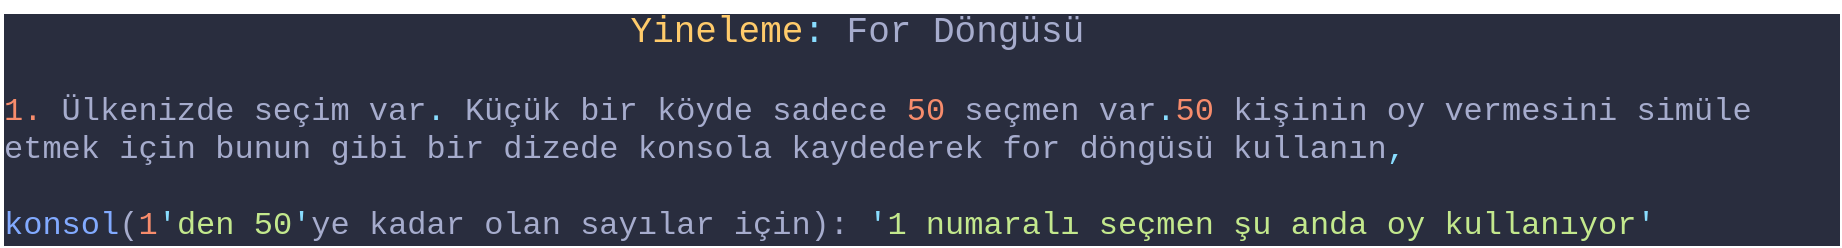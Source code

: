 <mxfile version="20.0.0" type="google" pages="5"><diagram id="dNltyU2cCG3_FzPIkl0y" name="174 Iteration: The for Loop"><mxGraphModel dx="1278" dy="649" grid="1" gridSize="10" guides="1" tooltips="1" connect="1" arrows="1" fold="1" page="1" pageScale="1" pageWidth="4681" pageHeight="3300" math="0" shadow="0"><root><mxCell id="0"/><mxCell id="1" parent="0"/><mxCell id="fyKfH_zI821OCq7RdCPU-1" value="&lt;div style=&quot;color: rgb(166 , 172 , 205) ; background-color: rgb(41 , 45 , 62) ; font-family: &amp;#34;consolas&amp;#34; , &amp;#34;courier new&amp;#34; , monospace ; font-weight: normal ; line-height: 18px&quot;&gt;&lt;div&gt;&lt;font style=&quot;font-size: 18px&quot;&gt;&lt;span style=&quot;color: rgb(166 , 172 , 205)&quot;&gt;&amp;nbsp; &amp;nbsp; &amp;nbsp; &amp;nbsp; &amp;nbsp; &amp;nbsp; &amp;nbsp; &amp;nbsp; &amp;nbsp; &amp;nbsp; &amp;nbsp; &amp;nbsp; &amp;nbsp; &amp;nbsp; &amp;nbsp;&lt;/span&gt;&lt;span style=&quot;color: rgb(255 , 203 , 107)&quot;&gt;Yineleme&lt;/span&gt;&lt;span style=&quot;color: rgb(137 , 221 , 255)&quot;&gt;:&lt;/span&gt;&lt;span style=&quot;color: rgb(166 , 172 , 205)&quot;&gt; For Döngüsü&lt;/span&gt;&lt;/font&gt;&lt;/div&gt;&lt;div&gt;&lt;font style=&quot;font-size: 18px&quot;&gt;&lt;span style=&quot;color: rgb(166 , 172 , 205)&quot;&gt;&lt;br&gt;&lt;/span&gt;&lt;/font&gt;&lt;/div&gt;&lt;div&gt;&lt;font size=&quot;3&quot;&gt;&lt;span style=&quot;color: #f78c6c&quot;&gt;1.&lt;/span&gt;&lt;span style=&quot;color: #a6accd&quot;&gt; Ülkenizde seçim var&lt;/span&gt;&lt;span style=&quot;color: #89ddff&quot;&gt;.&lt;/span&gt;&lt;span style=&quot;color: #a6accd&quot;&gt; &lt;/span&gt;&lt;span style=&quot;color: #a6accd&quot;&gt;Küçük&lt;/span&gt;&lt;span style=&quot;color: #a6accd&quot;&gt; &lt;/span&gt;&lt;span style=&quot;color: #a6accd&quot;&gt;bir&lt;/span&gt;&lt;span style=&quot;color: #a6accd&quot;&gt; &lt;/span&gt;&lt;span style=&quot;color: #a6accd&quot;&gt;köyde&lt;/span&gt;&lt;span style=&quot;color: #a6accd&quot;&gt; &lt;/span&gt;&lt;span style=&quot;color: #a6accd&quot;&gt;sadece&lt;/span&gt;&lt;span style=&quot;color: #a6accd&quot;&gt; &lt;/span&gt;&lt;span style=&quot;color: #f78c6c&quot;&gt;50&lt;/span&gt;&lt;span style=&quot;color: #a6accd&quot;&gt; seçmen var&lt;/span&gt;&lt;span style=&quot;color: #89ddff&quot;&gt;.&lt;/span&gt;&lt;/font&gt;&lt;span style=&quot;font-size: medium ; color: rgb(247 , 140 , 108)&quot;&gt;50&lt;/span&gt;&lt;span style=&quot;font-size: medium&quot;&gt; kişinin oy vermesini simüle etmek için bunun gibi &lt;/span&gt;&lt;span style=&quot;font-size: medium&quot;&gt;bir&lt;/span&gt;&lt;span style=&quot;font-size: medium&quot;&gt; dizede konsola kaydederek for döngüsü kullanın&lt;/span&gt;&lt;span style=&quot;font-size: medium ; color: rgb(137 , 221 , 255)&quot;&gt;,&lt;/span&gt;&lt;/div&gt;&lt;div&gt;&lt;span style=&quot;font-size: medium ; color: rgb(137 , 221 , 255)&quot;&gt;&lt;br&gt;&lt;/span&gt;&lt;/div&gt;&lt;div&gt;&lt;font size=&quot;3&quot;&gt;&lt;span style=&quot;color: rgb(130 , 170 , 255)&quot;&gt;konsol&lt;/span&gt;&lt;span style=&quot;color: rgb(166 , 172 , 205)&quot;&gt;(&lt;/span&gt;&lt;span style=&quot;color: rgb(247 , 140 , 108)&quot;&gt;1&lt;/span&gt;&lt;span style=&quot;color: rgb(137 , 221 , 255)&quot;&gt;'&lt;/span&gt;&lt;span style=&quot;color: rgb(195 , 232 , 141)&quot;&gt;den 50&lt;/span&gt;&lt;span style=&quot;color: rgb(137 , 221 , 255)&quot;&gt;'&lt;/span&gt;&lt;span style=&quot;color: rgb(166 , 172 , 205)&quot;&gt;ye kadar olan sayılar için): &lt;/span&gt;&lt;span style=&quot;color: rgb(137 , 221 , 255)&quot;&gt;'&lt;/span&gt;&lt;span style=&quot;color: rgb(195 , 232 , 141)&quot;&gt;1 numaralı seçmen şu anda oy kullanıyor&lt;/span&gt;&lt;span style=&quot;color: rgb(137 , 221 , 255)&quot;&gt;'&lt;/span&gt;&lt;/font&gt;&lt;/div&gt;&lt;/div&gt;" style="text;whiteSpace=wrap;html=1;" parent="1" vertex="1"><mxGeometry x="290" y="170" width="920" height="120" as="geometry"/></mxCell></root></mxGraphModel></diagram><diagram id="fpLS2oaieuamU4bND2pb" name="175 Looping Arrays, Breaking and Continuing"><mxGraphModel dx="1490" dy="649" grid="1" gridSize="10" guides="1" tooltips="1" connect="1" arrows="1" fold="1" page="1" pageScale="1" pageWidth="4681" pageHeight="3300" math="0" shadow="0"><root><mxCell id="0"/><mxCell id="1" parent="0"/><mxCell id="JRKgUE8otzccqGFhNDgr-1" value="&lt;div style=&quot;color: rgb(166 , 172 , 205) ; background-color: rgb(41 , 45 , 62) ; font-family: &amp;#34;consolas&amp;#34; , &amp;#34;courier new&amp;#34; , monospace ; font-weight: normal ; line-height: 18px&quot;&gt;&lt;div&gt;&lt;font style=&quot;font-size: 18px&quot;&gt;&lt;span style=&quot;color: rgb(130 , 170 , 255)&quot;&gt;&amp;nbsp; &amp;nbsp; &amp;nbsp; &amp;nbsp; &amp;nbsp; &amp;nbsp; &amp;nbsp; &amp;nbsp; &amp;nbsp; &amp;nbsp; &amp;nbsp; &amp;nbsp;Dizileri&lt;/span&gt;&lt;span style=&quot;color: rgb(166 , 172 , 205)&quot;&gt;(array) döndürmek &lt;/span&gt;&lt;span style=&quot;color: rgb(137 , 221 , 255)&quot;&gt;&amp;amp;&lt;/span&gt;&lt;span style=&quot;color: rgb(166 , 172 , 205)&quot;&gt; &lt;/span&gt;&lt;span style=&quot;color: rgb(137 , 221 , 255) ; font-style: italic&quot;&gt;break&lt;/span&gt;&lt;span style=&quot;color: rgb(166 , 172 , 205)&quot;&gt; &lt;/span&gt;&lt;span style=&quot;color: rgb(255 , 203 , 107)&quot;&gt;ve&lt;/span&gt;&lt;span style=&quot;color: rgb(166 , 172 , 205)&quot;&gt; &lt;/span&gt;&lt;span style=&quot;color: rgb(137 , 221 , 255) ; font-style: italic&quot;&gt;continue&lt;/span&gt;&lt;/font&gt;&lt;/div&gt;&lt;div&gt;&lt;font style=&quot;font-size: 18px&quot;&gt;&lt;span style=&quot;color: rgb(137 , 221 , 255) ; font-style: italic&quot;&gt;&lt;br&gt;&lt;/span&gt;&lt;/font&gt;&lt;/div&gt;&lt;div&gt;&lt;font size=&quot;3&quot;&gt;&lt;span style=&quot;color: #f78c6c&quot;&gt;1.&lt;/span&gt;&lt;span style=&quot;color: #a6accd&quot;&gt; Önceki görevden &lt;/span&gt;&lt;span style=&quot;color: #89ddff&quot;&gt;'&lt;/span&gt;&lt;span style=&quot;color: #c3e88d&quot;&gt;popülasyon&lt;/span&gt;&lt;span style=&quot;color: #89ddff&quot;&gt;'&lt;/span&gt;&lt;span style=&quot;color: #a6accd&quot;&gt; dizisini geri getirelim&lt;/span&gt;&lt;/font&gt;&lt;/div&gt;&lt;div&gt;&lt;font size=&quot;3&quot;&gt;&lt;span style=&quot;color: #a6accd&quot;&gt;&lt;br&gt;&lt;/span&gt;&lt;/font&gt;&lt;/div&gt;&lt;div&gt;&lt;font size=&quot;3&quot;&gt;&lt;span style=&quot;color: #f78c6c&quot;&gt;2.&lt;/span&gt;&lt;span style=&quot;color: #a6accd&quot;&gt; Diziye atanan &lt;/span&gt;&lt;span style=&quot;color: #f78c6c&quot;&gt;4&lt;/span&gt;&lt;span style=&quot;color: #a6accd&quot;&gt; popülasyon değerini içerecek &lt;/span&gt;&lt;span style=&quot;color: #89ddff&quot;&gt;'&lt;/span&gt;&lt;span style=&quot;color: #c3e88d&quot;&gt;yüzdeler2&lt;/span&gt;&lt;span style=&quot;color: #89ddff&quot;&gt;'&lt;/span&gt;&lt;span style=&quot;color: #a6accd&quot;&gt; adlı yeni bir dizi oluşturmak için for döngüsü kullanın&lt;/span&gt;&lt;span style=&quot;color: #89ddff&quot;&gt;.&lt;/span&gt;&lt;span style=&quot;color: #a6accd&quot;&gt;Yüzdelerini hesaplamak için &amp;nbsp;önceden oluşturduğumuz &lt;/span&gt;&lt;span style=&quot;color: #89ddff&quot;&gt;&quot;&lt;/span&gt;&lt;span style=&quot;color: #c3e88d&quot;&gt;dünyanınYüzdesi1&lt;/span&gt;&lt;span style=&quot;color: #89ddff&quot;&gt;&quot;&lt;/span&gt;&lt;span style=&quot;color: #a6accd&quot;&gt; fonksiyonunu kullanın &lt;/span&gt;&lt;/font&gt;&lt;/div&gt;&lt;div&gt;&lt;font size=&quot;3&quot;&gt;&lt;span style=&quot;color: #a6accd&quot;&gt;&lt;br&gt;&lt;/span&gt;&lt;/font&gt;&lt;/div&gt;&lt;div&gt;&lt;font size=&quot;3&quot;&gt;&lt;span style=&quot;color: rgb(247 , 140 , 108)&quot;&gt;3.&lt;/span&gt;&lt;span style=&quot;color: rgb(166 , 172 , 205)&quot;&gt; &lt;/span&gt;&lt;span style=&quot;color: rgb(137 , 221 , 255)&quot;&gt;'&lt;/span&gt;&lt;span style=&quot;color: rgb(195 , 232 , 141)&quot;&gt;yüzdeler2&quot;&lt;/span&gt;&lt;span style=&quot;color: rgb(137 , 221 , 255)&quot;&gt;'&lt;/span&gt;&lt;span style=&quot;color: rgb(166 , 172 , 205)&quot;&gt;nin bir önceki atamada manuel olarak oluşturduğumuz &lt;/span&gt;&lt;span style=&quot;color: rgb(137 , 221 , 255)&quot;&gt;'&lt;/span&gt;&lt;span style=&quot;color: rgb(195 , 232 , 141)&quot;&gt;yüzdeler&lt;/span&gt;&lt;span style=&quot;color: rgb(137 , 221 , 255)&quot;&gt;'&lt;/span&gt;&lt;span style=&quot;color: rgb(166 , 172 , 205)&quot;&gt; dizisi ile tam olarak aynı değerleri içerdiğini doğrulayın&lt;/span&gt;&lt;span style=&quot;color: rgb(137 , 221 , 255)&quot;&gt;.&lt;/span&gt;&lt;/font&gt;&lt;/div&gt;&lt;/div&gt;" style="text;whiteSpace=wrap;html=1;" parent="1" vertex="1"><mxGeometry x="300" y="140" width="920" height="140" as="geometry"/></mxCell></root></mxGraphModel></diagram><diagram id="x56PpjZovDglOSDBQ6ZV" name="176 Looping Backwards and Loops in Loops"><mxGraphModel dx="1490" dy="649" grid="1" gridSize="10" guides="1" tooltips="1" connect="1" arrows="1" fold="1" page="1" pageScale="1" pageWidth="4681" pageHeight="3300" math="0" shadow="0"><root><mxCell id="0"/><mxCell id="1" parent="0"/><mxCell id="Li6MJFJbKYvc3NHDTGjh-1" value="&lt;div style=&quot;color: rgb(166 , 172 , 205) ; background-color: rgb(41 , 45 , 62) ; font-family: &amp;#34;consolas&amp;#34; , &amp;#34;courier new&amp;#34; , monospace ; font-weight: normal ; line-height: 18px&quot;&gt;&lt;div&gt;&lt;span style=&quot;color: rgb(166 , 172 , 205)&quot;&gt;&lt;font style=&quot;font-size: 18px&quot;&gt;&amp;nbsp; &amp;nbsp; &amp;nbsp; &amp;nbsp; &amp;nbsp; &amp;nbsp; &amp;nbsp; &amp;nbsp; &amp;nbsp; &amp;nbsp; &amp;nbsp;Geriye Doğru Döngüler ve Döngü içinde Döngüler&lt;/font&gt;&lt;/span&gt;&lt;/div&gt;&lt;div&gt;&lt;span style=&quot;color: rgb(166 , 172 , 205)&quot;&gt;&lt;font style=&quot;font-size: 18px&quot;&gt;&lt;br&gt;&lt;/font&gt;&lt;/span&gt;&lt;/div&gt;&lt;div&gt;&lt;font size=&quot;3&quot;&gt;&lt;span style=&quot;color: #f78c6c&quot;&gt;1.&lt;/span&gt;&lt;span style=&quot;color: #a6accd&quot;&gt; Bu dizi içindeki dizileri&lt;/span&gt;&lt;span style=&quot;color: #89ddff&quot;&gt;;&lt;/span&gt;&lt;span style=&quot;color: #a6accd&quot;&gt;[[&lt;/span&gt;&lt;span style=&quot;color: #89ddff&quot;&gt;'&lt;/span&gt;&lt;span style=&quot;color: #c3e88d&quot;&gt;Kanada&lt;/span&gt;&lt;span style=&quot;color: #89ddff&quot;&gt;'&lt;/span&gt;&lt;span style=&quot;color: #89ddff&quot;&gt;,&lt;/span&gt;&lt;span style=&quot;color: #a6accd&quot;&gt; &lt;/span&gt;&lt;span style=&quot;color: #89ddff&quot;&gt;'&lt;/span&gt;&lt;span style=&quot;color: #c3e88d&quot;&gt;Meksika&lt;/span&gt;&lt;span style=&quot;color: #89ddff&quot;&gt;'&lt;/span&gt;&lt;span style=&quot;color: #a6accd&quot;&gt;]&lt;/span&gt;&lt;span style=&quot;color: #89ddff&quot;&gt;,&lt;/span&gt;&lt;span style=&quot;color: #a6accd&quot;&gt; [&lt;/span&gt;&lt;span style=&quot;color: #89ddff&quot;&gt;'&lt;/span&gt;&lt;span style=&quot;color: #c3e88d&quot;&gt;İspanya&lt;/span&gt;&lt;span style=&quot;color: #89ddff&quot;&gt;'&lt;/span&gt;&lt;span style=&quot;color: #a6accd&quot;&gt;]&lt;/span&gt;&lt;span style=&quot;color: #89ddff&quot;&gt;,&lt;/span&gt;&lt;span style=&quot;color: #a6accd&quot;&gt; [&lt;/span&gt;&lt;span style=&quot;color: #89ddff&quot;&gt;'&lt;/span&gt;&lt;span style=&quot;color: #c3e88d&quot;&gt;Norveç&lt;/span&gt;&lt;span style=&quot;color: #89ddff&quot;&gt;'&lt;/span&gt;&lt;span style=&quot;color: #89ddff&quot;&gt;,&lt;/span&gt;&lt;span style=&quot;color: #a6accd&quot;&gt; &lt;/span&gt;&lt;span style=&quot;color: #89ddff&quot;&gt;'&lt;/span&gt;&lt;span style=&quot;color: #c3e88d&quot;&gt;İsveç&lt;/span&gt;&lt;span style=&quot;color: #89ddff&quot;&gt;'&lt;/span&gt;&lt;span style=&quot;color: #89ddff&quot;&gt;,&lt;/span&gt;&lt;span style=&quot;color: #89ddff&quot;&gt;'&lt;/span&gt;&lt;span style=&quot;color: #c3e88d&quot;&gt;Rusya&lt;/span&gt;&lt;span style=&quot;color: #89ddff&quot;&gt;'&lt;/span&gt;&lt;span style=&quot;color: #a6accd&quot;&gt;]]&lt;/span&gt;&lt;span style=&quot;color: #89ddff&quot;&gt;;&lt;/span&gt;&lt;/font&gt;&lt;/div&gt;&lt;div&gt;&lt;font size=&quot;3&quot;&gt;&lt;span style=&quot;color: #89ddff&quot;&gt;'&lt;/span&gt;&lt;span style=&quot;color: #c3e88d&quot;&gt;komşularınListesi&lt;/span&gt;&lt;span style=&quot;color: #89ddff&quot;&gt;'&lt;/span&gt;&lt;span style=&quot;color: #a6accd&quot;&gt; adlı bir değişkende saklayın&lt;/span&gt;&lt;/font&gt;&lt;/div&gt;&lt;div&gt;&lt;font size=&quot;3&quot;&gt;&lt;span style=&quot;color: #a6accd&quot;&gt;&lt;br&gt;&lt;/span&gt;&lt;/font&gt;&lt;/div&gt;&lt;div&gt;&lt;font size=&quot;3&quot;&gt;&lt;span style=&quot;color: #f78c6c&quot;&gt;2.&lt;/span&gt;&lt;span style=&quot;color: #a6accd&quot;&gt; Konsola komşu ülkelerin dizisinin tamamını yazdırmadan&lt;/span&gt;&lt;span style=&quot;color: #89ddff&quot;&gt;,&lt;/span&gt;&lt;span style=&quot;color: #a6accd&quot;&gt; tek tek yazdırın&lt;/span&gt;&lt;/font&gt;&lt;span style=&quot;font-size: medium ; color: rgb(137 , 221 , 255)&quot;&gt;.&lt;/span&gt;&lt;span style=&quot;font-size: medium&quot;&gt;Her ülke için mesela &lt;/span&gt;&lt;span style=&quot;font-size: medium ; color: rgb(137 , 221 , 255)&quot;&gt;'&lt;/span&gt;&lt;span style=&quot;font-size: medium ; color: rgb(195 , 232 , 141)&quot;&gt;Komşu: Kanada&lt;/span&gt;&lt;span style=&quot;font-size: medium ; color: rgb(137 , 221 , 255)&quot;&gt;'&lt;/span&gt;&lt;span style=&quot;font-size: medium&quot;&gt; gibi bir metin yazdırın&lt;/span&gt;&lt;/div&gt;&lt;div&gt;&lt;span style=&quot;font-size: medium&quot;&gt;&lt;br&gt;&lt;/span&gt;&lt;/div&gt;&lt;div&gt;&lt;font size=&quot;3&quot;&gt;&lt;span style=&quot;color: rgb(247 , 140 , 108)&quot;&gt;3.&lt;/span&gt;&lt;span style=&quot;color: rgb(166 , 172 , 205)&quot;&gt; Bunun için bir döngü içinde bir döngüye ihtiyacınız olacak&lt;/span&gt;&lt;span style=&quot;color: rgb(137 , 221 , 255)&quot;&gt;.&lt;/span&gt;&lt;/font&gt;&lt;span style=&quot;font-size: 13px ; color: rgb(166 , 172 , 205)&quot;&gt; &lt;/span&gt;&lt;/div&gt;&lt;/div&gt;" style="text;whiteSpace=wrap;html=1;" vertex="1" parent="1"><mxGeometry x="410" y="190" width="840" height="160" as="geometry"/></mxCell></root></mxGraphModel></diagram><diagram id="qVotXcHRMblWV_lo0pPX" name="177 The while Loop"><mxGraphModel dx="1490" dy="649" grid="1" gridSize="10" guides="1" tooltips="1" connect="1" arrows="1" fold="1" page="1" pageScale="1" pageWidth="4681" pageHeight="3300" math="0" shadow="0"><root><mxCell id="0"/><mxCell id="1" parent="0"/><mxCell id="6SuxT54HOWmyePFXEoH2-1" value="&lt;div style=&quot;color: rgb(166 , 172 , 205) ; background-color: rgb(41 , 45 , 62) ; font-family: &amp;#34;consolas&amp;#34; , &amp;#34;courier new&amp;#34; , monospace ; font-weight: normal ; line-height: 18px&quot;&gt;&lt;div&gt;&lt;span style=&quot;color: rgb(166 , 172 , 205)&quot;&gt;&lt;font style=&quot;font-size: 18px&quot;&gt;&amp;nbsp; &amp;nbsp; &amp;nbsp; &amp;nbsp; &amp;nbsp; &amp;nbsp; &amp;nbsp; &amp;nbsp; &amp;nbsp; &amp;nbsp; &amp;nbsp; &amp;nbsp; &amp;nbsp; &amp;nbsp; &amp;nbsp; &amp;nbsp; &amp;nbsp; &amp;nbsp; &amp;nbsp; &amp;nbsp; &amp;nbsp;While Döngüsü&lt;/font&gt;&lt;/span&gt;&lt;/div&gt;&lt;div&gt;&lt;span style=&quot;color: rgb(166 , 172 , 205)&quot;&gt;&lt;font style=&quot;font-size: 18px&quot;&gt;&lt;br&gt;&lt;/font&gt;&lt;/span&gt;&lt;/div&gt;&lt;div&gt;&lt;font size=&quot;3&quot;&gt;&lt;span style=&quot;color: #f78c6c&quot;&gt;1.&lt;/span&gt;&lt;span style=&quot;color: #a6accd&quot;&gt; &amp;nbsp;Daha önce oluşturduğunuz &lt;/span&gt;&lt;span style=&quot;color: #89ddff&quot;&gt;'&lt;/span&gt;&lt;span style=&quot;color: #c3e88d&quot;&gt;popülasyon&lt;/span&gt;&lt;span style=&quot;color: #89ddff&quot;&gt;'&lt;/span&gt;&lt;span style=&quot;color: #a6accd&quot;&gt; dizisini &lt;/span&gt;&lt;span style=&quot;color: #89ddff ; font-style: italic&quot;&gt;while&lt;/span&gt;&lt;span style=&quot;color: #a6accd&quot;&gt; döngüsü kullanarak &lt;/span&gt;&lt;span style=&quot;color: #89ddff&quot;&gt;'&lt;/span&gt;&lt;span style=&quot;color: #c3e88d&quot;&gt;yüzdeler3&lt;/span&gt;&lt;span style=&quot;color: #89ddff&quot;&gt;'&lt;/span&gt;&lt;span style=&quot;color: #a6accd&quot;&gt; olarak yeni diziye çağırın&lt;/span&gt;&lt;/font&gt;&lt;/div&gt;&lt;div&gt;&lt;font size=&quot;3&quot;&gt;&lt;span style=&quot;color: #a6accd&quot;&gt;&lt;br&gt;&lt;/span&gt;&lt;/font&gt;&lt;/div&gt;&lt;div&gt;&lt;font size=&quot;3&quot;&gt;&lt;span style=&quot;color: rgb(247 , 140 , 108)&quot;&gt;2.&lt;/span&gt;&lt;span style=&quot;color: rgb(166 , 172 , 205)&quot;&gt; Bu görev için hangi çözümü daha doğru buldunuz &lt;/span&gt;&lt;span style=&quot;color: rgb(255 , 203 , 107)&quot;&gt;tartışalım&lt;/span&gt;&lt;span style=&quot;color: rgb(137 , 221 , 255)&quot;&gt;:&lt;/span&gt;&lt;span style=&quot;color: rgb(166 , 172 , 205)&quot;&gt; for veya &lt;/span&gt;&lt;span style=&quot;color: rgb(137 , 221 , 255) ; font-style: italic&quot;&gt;while&lt;/span&gt;&lt;span style=&quot;color: rgb(166 , 172 , 205)&quot;&gt; döngüsü&lt;/span&gt;&lt;span style=&quot;color: rgb(137 , 221 , 255)&quot;&gt;?&lt;/span&gt;&lt;/font&gt;&lt;/div&gt;&lt;/div&gt;" style="text;whiteSpace=wrap;html=1;fontSize=18;" vertex="1" parent="1"><mxGeometry x="310" y="190" width="950" height="110" as="geometry"/></mxCell></root></mxGraphModel></diagram><diagram id="NbZNNA9e33ih0HF7KjTU" name="178 Coding Exercise 32: While"><mxGraphModel grid="1" page="1" gridSize="10" guides="1" tooltips="1" connect="1" arrows="1" fold="1" pageScale="1" pageWidth="4681" pageHeight="3300" math="0" shadow="0"><root><mxCell id="0"/><mxCell id="1" parent="0"/><mxCell id="lPJctlzqeXQrbYc3JYn0-1" value="&lt;div style=&quot;background-color: rgb(41 , 45 , 62) ; font-family: &amp;quot;consolas&amp;quot; , &amp;quot;courier new&amp;quot; , monospace ; font-weight: normal ; line-height: 18px&quot;&gt;&lt;div style=&quot;color: rgb(166 , 172 , 205)&quot;&gt;&lt;font style=&quot;font-size: 18px&quot;&gt;&lt;span style=&quot;color: rgb(166 , 172 , 205)&quot;&gt;&amp;nbsp; &amp;nbsp; &amp;nbsp; &amp;nbsp; &amp;nbsp; &amp;nbsp; &amp;nbsp; &amp;nbsp; &amp;nbsp; &amp;nbsp; &amp;nbsp; &amp;nbsp; &amp;nbsp; &amp;nbsp; &amp;nbsp; &amp;nbsp; &amp;nbsp; &amp;nbsp; &amp;nbsp; &amp;nbsp; &amp;nbsp; &amp;nbsp; JavaScript Temelleri – Bölüm &lt;/span&gt;&lt;span style=&quot;color: rgb(247 , 140 , 108)&quot;&gt;2&lt;/span&gt;&lt;/font&gt;&lt;/div&gt;&lt;div style=&quot;color: rgb(166 , 172 , 205)&quot;&gt;&lt;font size=&quot;3&quot;&gt;&lt;span style=&quot;color: #a6accd&quot;&gt;&amp;nbsp; &amp;nbsp; &amp;nbsp; &amp;nbsp; &amp;nbsp; &amp;nbsp; &amp;nbsp; &amp;nbsp; &amp;nbsp; &amp;nbsp; &amp;nbsp; &amp;nbsp; &amp;nbsp; &amp;nbsp; &amp;nbsp; &amp;nbsp; &amp;nbsp; &amp;nbsp; &amp;nbsp; &amp;nbsp; &amp;nbsp; &amp;nbsp; &amp;nbsp; &amp;nbsp; &amp;nbsp; &amp;nbsp; &amp;nbsp; &amp;nbsp; &amp;nbsp; &amp;nbsp; &amp;nbsp;Kodlama #&lt;/span&gt;&lt;span style=&quot;color: #f78c6c&quot;&gt;32&lt;/span&gt;&lt;/font&gt;&lt;/div&gt;&lt;div style=&quot;color: rgb(166 , 172 , 205)&quot;&gt;&lt;font size=&quot;3&quot;&gt;&lt;span style=&quot;color: #f78c6c&quot;&gt;&lt;br&gt;&lt;/span&gt;&lt;/font&gt;&lt;/div&gt;&lt;div style=&quot;color: rgb(166 , 172 , 205)&quot;&gt;&lt;font size=&quot;3&quot;&gt;&lt;span style=&quot;color: #a6accd&quot;&gt;Engin&lt;/span&gt;&lt;span style=&quot;color: #89ddff&quot;&gt;'&lt;/span&gt;&lt;span style=&quot;color: #c3e88d&quot;&gt;in bahşiş hesaplayıcısını bu sefer döngüleri kullanarak daha da geliştirelim&lt;/span&gt;&lt;/font&gt;&lt;/div&gt;&lt;div style=&quot;color: rgb(166 , 172 , 205)&quot;&gt;&lt;font size=&quot;3&quot;&gt;&lt;span style=&quot;color: #ffcb6b&quot;&gt;Görevleriniz&lt;/span&gt;&lt;span style=&quot;color: #89ddff&quot;&gt;:&lt;/span&gt;&lt;/font&gt;&lt;/div&gt;&lt;div style=&quot;color: rgb(166 , 172 , 205)&quot;&gt;&lt;font size=&quot;3&quot;&gt;&lt;span style=&quot;color: #f78c6c&quot;&gt;1.&lt;/span&gt;&lt;span style=&quot;color: #a6accd&quot;&gt; &lt;/span&gt;&lt;span style=&quot;color: #f78c6c&quot;&gt;10&lt;/span&gt;&lt;span style=&quot;color: #a6accd&quot;&gt; deneme faturası değerinin tümünü içeren bir dizi &lt;/span&gt;&lt;span style=&quot;color: #89ddff&quot;&gt;'&lt;/span&gt;&lt;span style=&quot;color: #c3e88d&quot;&gt;fatura&lt;/span&gt;&lt;span style=&quot;color: #89ddff&quot;&gt;'&lt;/span&gt;&lt;span style=&quot;color: #a6accd&quot;&gt; oluşturun&lt;/span&gt;&lt;/font&gt;&lt;/div&gt;&lt;div style=&quot;color: rgb(166 , 172 , 205)&quot;&gt;&lt;font size=&quot;3&quot;&gt;&lt;span style=&quot;color: #a6accd&quot;&gt;&lt;br&gt;&lt;/span&gt;&lt;/font&gt;&lt;/div&gt;&lt;div style=&quot;color: rgb(166 , 172 , 205)&quot;&gt;&lt;font size=&quot;3&quot;&gt;&lt;span style=&quot;color: #f78c6c&quot;&gt;2.&lt;/span&gt;&lt;span style=&quot;color: #a6accd&quot;&gt; bahşişler ve toplamlar için boş diziler &lt;/span&gt;&lt;span style=&quot;color: #82aaff&quot;&gt;oluşturun&lt;/span&gt;&lt;span style=&quot;color: #a6accd&quot;&gt; (&lt;/span&gt;&lt;span style=&quot;color: #89ddff&quot;&gt;'&lt;/span&gt;&lt;span style=&quot;color: #c3e88d&quot;&gt;bahşişler&lt;/span&gt;&lt;span style=&quot;color: #89ddff&quot;&gt;'&lt;/span&gt;&lt;span style=&quot;color: #a6accd&quot;&gt; ve &lt;/span&gt;&lt;span style=&quot;color: #89ddff&quot;&gt;'&lt;/span&gt;&lt;span style=&quot;color: #c3e88d&quot;&gt;toplamlar&lt;/span&gt;&lt;span style=&quot;color: #89ddff&quot;&gt;'&lt;/span&gt;&lt;span style=&quot;color: #a6accd&quot;&gt;)&lt;/span&gt;&lt;/font&gt;&lt;/div&gt;&lt;div style=&quot;color: rgb(166 , 172 , 205)&quot;&gt;&lt;font size=&quot;3&quot;&gt;&lt;span style=&quot;color: #a6accd&quot;&gt;&lt;br&gt;&lt;/span&gt;&lt;/font&gt;&lt;/div&gt;&lt;div style=&quot;color: rgb(166 , 172 , 205)&quot;&gt;&lt;font size=&quot;3&quot;&gt;&lt;span style=&quot;color: #f78c6c&quot;&gt;3.&lt;/span&gt;&lt;span style=&quot;color: #a6accd&quot;&gt; faturalar dizisindeki her fatura değerinin bahşişleri ve toplam &lt;/span&gt;&lt;span style=&quot;color: #82aaff&quot;&gt;değerlerini&lt;/span&gt;&lt;span style=&quot;color: #a6accd&quot;&gt; (fatura &lt;/span&gt;&lt;span style=&quot;color: #89ddff&quot;&gt;+&lt;/span&gt;&lt;span style=&quot;color: #a6accd&quot;&gt; bahşiş) hesaplamak için daha önce &lt;/span&gt;&lt;span style=&quot;color: #82aaff&quot;&gt;yazdığımız&lt;/span&gt;&lt;span style=&quot;color: #a6accd&quot;&gt; (&lt;/span&gt;&lt;span style=&quot;color: #a6accd&quot;&gt;tekrar&lt;/span&gt;&lt;span style=&quot;color: #a6accd&quot;&gt; yazmaya gerek yok) &lt;/span&gt;&lt;span style=&quot;color: #89ddff&quot;&gt;'&lt;/span&gt;&lt;span style=&quot;color: #c3e88d&quot;&gt;bahşişHesap&lt;/span&gt;&lt;span style=&quot;color: #89ddff&quot;&gt;'&lt;/span&gt;&lt;span style=&quot;color: #a6accd&quot;&gt; fonksiyonunu kullanın&lt;/span&gt;&lt;span style=&quot;color: #89ddff&quot;&gt;.&lt;/span&gt;&lt;/font&gt;&lt;/div&gt;&lt;div style=&quot;color: rgb(166 , 172 , 205)&quot;&gt;&lt;font size=&quot;3&quot;&gt;&lt;span style=&quot;color: #89ddff&quot;&gt;&lt;br&gt;&lt;/span&gt;&lt;/font&gt;&lt;/div&gt;&lt;div style=&quot;color: rgb(166 , 172 , 205)&quot;&gt;&lt;font size=&quot;3&quot;&gt;&lt;span style=&quot;color: #f78c6c&quot;&gt;10&lt;/span&gt;&lt;span style=&quot;color: #a6accd&quot;&gt; değeri hesaplamayı gerçekleştirmek için for loop kullanın.&lt;/span&gt;&lt;/font&gt;&lt;/div&gt;&lt;div style=&quot;color: rgb(166 , 172 , 205)&quot;&gt;&lt;span style=&quot;font-size: medium&quot;&gt;Test &lt;/span&gt;&lt;span style=&quot;font-size: medium ; color: rgb(255 , 203 , 107)&quot;&gt;verileri&lt;/span&gt;&lt;span style=&quot;font-size: medium ; color: rgb(137 , 221 , 255)&quot;&gt;:&lt;/span&gt;&lt;span style=&quot;font-size: medium&quot;&gt; &lt;/span&gt;&lt;span style=&quot;font-size: medium ; color: rgb(247 , 140 , 108)&quot;&gt;22&lt;/span&gt;&lt;span style=&quot;font-size: medium ; color: rgb(137 , 221 , 255)&quot;&gt;,&lt;/span&gt;&lt;span style=&quot;font-size: medium&quot;&gt; &lt;/span&gt;&lt;span style=&quot;font-size: medium ; color: rgb(247 , 140 , 108)&quot;&gt;295&lt;/span&gt;&lt;span style=&quot;font-size: medium ; color: rgb(137 , 221 , 255)&quot;&gt;,&lt;/span&gt;&lt;span style=&quot;font-size: medium&quot;&gt; &lt;/span&gt;&lt;span style=&quot;font-size: medium ; color: rgb(247 , 140 , 108)&quot;&gt;176&lt;/span&gt;&lt;span style=&quot;font-size: medium ; color: rgb(137 , 221 , 255)&quot;&gt;,&lt;/span&gt;&lt;span style=&quot;font-size: medium&quot;&gt; &lt;/span&gt;&lt;span style=&quot;font-size: medium ; color: rgb(247 , 140 , 108)&quot;&gt;440&lt;/span&gt;&lt;span style=&quot;font-size: medium ; color: rgb(137 , 221 , 255)&quot;&gt;,&lt;/span&gt;&lt;span style=&quot;font-size: medium&quot;&gt; &lt;/span&gt;&lt;span style=&quot;font-size: medium ; color: rgb(247 , 140 , 108)&quot;&gt;37&lt;/span&gt;&lt;span style=&quot;font-size: medium ; color: rgb(137 , 221 , 255)&quot;&gt;,&lt;/span&gt;&lt;span style=&quot;font-size: medium&quot;&gt; &lt;/span&gt;&lt;span style=&quot;font-size: medium ; color: rgb(247 , 140 , 108)&quot;&gt;105&lt;/span&gt;&lt;span style=&quot;font-size: medium ; color: rgb(137 , 221 , 255)&quot;&gt;,&lt;/span&gt;&lt;span style=&quot;font-size: medium&quot;&gt; &lt;/span&gt;&lt;span style=&quot;font-size: medium ; color: rgb(247 , 140 , 108)&quot;&gt;10&lt;/span&gt;&lt;span style=&quot;font-size: medium ; color: rgb(137 , 221 , 255)&quot;&gt;,&lt;/span&gt;&lt;span style=&quot;font-size: medium&quot;&gt; &lt;/span&gt;&lt;span style=&quot;font-size: medium ; color: rgb(247 , 140 , 108)&quot;&gt;1100&lt;/span&gt;&lt;span style=&quot;font-size: medium ; color: rgb(137 , 221 , 255)&quot;&gt;,&lt;/span&gt;&lt;span style=&quot;font-size: medium&quot;&gt; &lt;/span&gt;&lt;span style=&quot;font-size: medium ; color: rgb(247 , 140 , 108)&quot;&gt;86&lt;/span&gt;&lt;span style=&quot;font-size: medium&quot;&gt; ve &lt;/span&gt;&lt;span style=&quot;font-size: medium ; color: rgb(247 , 140 , 108)&quot;&gt;52&lt;/span&gt;&lt;/div&gt;&lt;font size=&quot;3&quot; style=&quot;color: rgb(166 , 172 , 205)&quot;&gt;&lt;br&gt;&lt;/font&gt;&lt;div&gt;&lt;font size=&quot;3&quot;&gt;&lt;span style=&quot;color: rgb(255 , 203 , 107)&quot;&gt;İpuçları&lt;/span&gt;&lt;span style=&quot;color: rgb(137 , 221 , 255)&quot;&gt;:&lt;/span&gt;&lt;span style=&quot;color: rgb(166 , 172 , 205)&quot;&gt; Döngüde bahşişHesap&lt;/span&gt;&lt;span style=&quot;color: rgb(137 , 221 , 255)&quot;&gt;'&lt;/span&gt;&lt;span style=&quot;color: rgb(195 , 232 , 141)&quot;&gt;ı&lt;/span&gt;&lt;font color=&quot;#89ddff&quot;&gt;&amp;nbsp;&lt;/font&gt;&lt;span style=&quot;color: rgb(166 , 172 , 205)&quot;&gt;&amp;nbsp;çağırın ve bahşişler ve toplamlar dizilerine değer eklemek için push yöntemini kullanın😉&lt;/span&gt;&lt;/font&gt;&lt;/div&gt;&lt;div style=&quot;color: rgb(166 , 172 , 205)&quot;&gt;&lt;font size=&quot;3&quot;&gt;&lt;span style=&quot;color: #ffcb6b&quot;&gt;Bonus&lt;/span&gt;&lt;span style=&quot;color: #89ddff&quot;&gt;:&lt;/span&gt;&lt;/font&gt;&lt;/div&gt;&lt;div style=&quot;color: rgb(166 , 172 , 205)&quot;&gt;&lt;font size=&quot;3&quot;&gt;&lt;span style=&quot;color: #89ddff&quot;&gt;&lt;br&gt;&lt;/span&gt;&lt;/font&gt;&lt;/div&gt;&lt;div style=&quot;color: rgb(166 , 172 , 205)&quot;&gt;&lt;font size=&quot;3&quot;&gt;&lt;span style=&quot;color: #f78c6c&quot;&gt;4.&lt;/span&gt;&lt;span style=&quot;color: #a6accd&quot;&gt; &lt;/span&gt;&lt;span style=&quot;color: #ffcb6b&quot;&gt;Bonus&lt;/span&gt;&lt;span style=&quot;color: #89ddff&quot;&gt;:&lt;/span&gt;&lt;span style=&quot;color: #a6accd&quot;&gt; &lt;/span&gt;&lt;span style=&quot;color: #89ddff&quot;&gt;'&lt;/span&gt;&lt;span style=&quot;color: #c3e88d&quot;&gt;arr&lt;/span&gt;&lt;span style=&quot;color: #89ddff&quot;&gt;'&lt;/span&gt;&lt;span style=&quot;color: #a6accd&quot;&gt; olarak adlandırılan bir diziyi argüman olarak alan &lt;/span&gt;&lt;span style=&quot;color: #89ddff&quot;&gt;'&lt;/span&gt;&lt;span style=&quot;color: #c3e88d&quot;&gt;ortHesap&lt;/span&gt;&lt;span style=&quot;color: #89ddff&quot;&gt;'&lt;/span&gt;&lt;span style=&quot;color: #a6accd&quot;&gt; işlevi yazın&lt;/span&gt;&lt;span style=&quot;color: #89ddff&quot;&gt;.&lt;/span&gt;&lt;span style=&quot;color: #a6accd&quot;&gt; Bu fonksiyon&lt;/span&gt;&lt;span style=&quot;color: #89ddff&quot;&gt;,&lt;/span&gt;&lt;span style=&quot;color: #a6accd&quot;&gt; dizide verilen tüm sayıların ortalamasını hesaplamalı&lt;/span&gt;&lt;span style=&quot;color: #89ddff&quot;&gt;.&lt;/span&gt;&lt;span style=&quot;color: #a6accd&quot;&gt;Bu zor bir meydan &lt;/span&gt;&lt;span style=&quot;color: #82aaff&quot;&gt;okumadır&lt;/span&gt;&lt;span style=&quot;color: #a6accd&quot;&gt;(bunu daha önce yapmadık)&lt;/span&gt;&lt;/font&gt;&lt;/div&gt;&lt;div style=&quot;color: rgb(166 , 172 , 205)&quot;&gt;&lt;font size=&quot;3&quot;&gt;&lt;span style=&quot;color: #a6accd&quot;&gt;&lt;br&gt;&lt;/span&gt;&lt;/font&gt;&lt;/div&gt;&lt;div style=&quot;color: rgb(166 , 172 , 205)&quot;&gt;&lt;font size=&quot;3&quot;&gt;&lt;span style=&quot;color: #f78c6c&quot;&gt;4.1&lt;/span&gt;&lt;span style=&quot;color: #89ddff&quot;&gt;.&lt;/span&gt;&lt;span style=&quot;color: #a6accd&quot;&gt; İlk olarak&lt;/span&gt;&lt;span style=&quot;color: #89ddff&quot;&gt;,&lt;/span&gt;&lt;span style=&quot;color: #a6accd&quot;&gt; dizideki tüm değerleri toplamanız gerekecek&lt;/span&gt;&lt;span style=&quot;color: #89ddff&quot;&gt;.&lt;/span&gt;&lt;span style=&quot;color: #a6accd&quot;&gt; Eklemeyi yapmak için&lt;/span&gt;&lt;span style=&quot;color: #89ddff&quot;&gt;,&lt;/span&gt;&lt;/font&gt;&lt;span style=&quot;font-size: medium ; color: rgb(247 , 140 , 108)&quot;&gt;0&lt;/span&gt;&lt;span style=&quot;font-size: medium ; color: rgb(137 , 221 , 255)&quot;&gt;'&lt;/span&gt;&lt;span style=&quot;font-size: medium ; color: rgb(195 , 232 , 141)&quot;&gt;dan başlayan bir &lt;/span&gt;&lt;span style=&quot;font-size: medium ; color: rgb(137 , 221 , 255)&quot;&gt;'&lt;/span&gt;&lt;span style=&quot;color: rgb(195 , 232 , 141) ; font-size: medium&quot;&gt;toplam&lt;/span&gt;&lt;span style=&quot;font-size: medium ; color: rgb(137 , 221 , 255)&quot;&gt;'&lt;/span&gt;&lt;span style=&quot;font-size: medium ; color: rgb(195 , 232 , 141)&quot;&gt; değişkeni oluşturarak başlayın.&lt;/span&gt;&lt;span style=&quot;font-size: medium&quot;&gt;Sonra dizide for döngüsü kullanın&lt;/span&gt;&lt;span style=&quot;font-size: medium ; color: rgb(137 , 221 , 255)&quot;&gt;.&lt;/span&gt;&lt;span style=&quot;font-size: medium&quot;&gt;Her yinelemede&lt;/span&gt;&lt;span style=&quot;font-size: medium ; color: rgb(137 , 221 , 255)&quot;&gt;,&lt;/span&gt;&lt;span style=&quot;font-size: medium&quot;&gt; geçerli değeri&amp;nbsp;&lt;/span&gt;&lt;span style=&quot;font-size: medium ; color: rgb(137 , 221 , 255)&quot;&gt;'&lt;/span&gt;&lt;span style=&quot;font-size: medium ; color: rgb(195 , 232 , 141)&quot;&gt;toplam&lt;/span&gt;&lt;span style=&quot;font-size: medium ; color: rgb(137 , 221 , 255)&quot;&gt;'&lt;/span&gt;&lt;span style=&quot;font-size: medium&quot;&gt; değişkenine ekleyin&lt;/span&gt;&lt;span style=&quot;font-size: medium ; color: rgb(137 , 221 , 255)&quot;&gt;.&lt;/span&gt;&lt;span style=&quot;font-size: medium&quot;&gt; Bu şekilde&lt;/span&gt;&lt;span style=&quot;font-size: medium ; color: rgb(137 , 221 , 255)&quot;&gt;,&lt;/span&gt;&lt;span style=&quot;font-size: medium&quot;&gt; döngünün sonunda tüm değerler eklenmiş olarak sahip olursunuz&lt;/span&gt;&lt;span style=&quot;font-size: medium ; color: rgb(137 , 221 , 255)&quot;&gt;.&lt;/span&gt;&lt;/div&gt;&lt;div style=&quot;color: rgb(166 , 172 , 205)&quot;&gt;&lt;span style=&quot;font-size: medium ; color: rgb(137 , 221 , 255)&quot;&gt;&lt;br&gt;&lt;/span&gt;&lt;/div&gt;&lt;div style=&quot;color: rgb(166 , 172 , 205)&quot;&gt;&lt;font size=&quot;3&quot;&gt;&lt;span style=&quot;color: #f78c6c&quot;&gt;4.2&lt;/span&gt;&lt;span style=&quot;color: #89ddff&quot;&gt;.&lt;/span&gt;&lt;span style=&quot;color: #a6accd&quot;&gt; Ortalamayı hesaplamak için daha önce hesapladığınız toplamı dizinin &lt;/span&gt;&lt;span style=&quot;color: #82aaff&quot;&gt;uzunluğuna&lt;/span&gt;&lt;span style=&quot;color: #a6accd&quot;&gt; (ki bu eleman sayısıdır) &lt;/span&gt;&lt;span style=&quot;color: #ffcb6b&quot;&gt;bölün&lt;/span&gt;&lt;/font&gt;&lt;/div&gt;&lt;div style=&quot;color: rgb(166 , 172 , 205)&quot;&gt;&lt;font size=&quot;3&quot;&gt;&lt;span style=&quot;color: #ffcb6b&quot;&gt;&lt;br&gt;&lt;/span&gt;&lt;/font&gt;&lt;/div&gt;&lt;div style=&quot;color: rgb(166 , 172 , 205)&quot;&gt;&lt;font size=&quot;3&quot;&gt;&lt;span style=&quot;color: #f78c6c&quot;&gt;4.3&lt;/span&gt;&lt;span style=&quot;color: #89ddff&quot;&gt;.&lt;/span&gt;&lt;span style=&quot;color: #a6accd&quot;&gt; &lt;/span&gt;&lt;span style=&quot;color: #89ddff&quot;&gt;'&lt;/span&gt;&lt;span style=&quot;color: #c3e88d&quot;&gt;toplamlar&lt;/span&gt;&lt;span style=&quot;color: #89ddff&quot;&gt;'&lt;/span&gt;&lt;span style=&quot;color: #a6accd&quot;&gt; dizisiyle oluşturduğunuz yeni işlevi çağırın&lt;/span&gt;&lt;/font&gt;&lt;/div&gt;&lt;div style=&quot;color: rgb(166 , 172 , 205)&quot;&gt;&lt;font size=&quot;3&quot;&gt;&lt;span style=&quot;color: #a6accd&quot;&gt;&lt;br&gt;&lt;/span&gt;&lt;/font&gt;&lt;/div&gt;&lt;div style=&quot;color: rgb(166 , 172 , 205)&quot;&gt;&lt;font size=&quot;3&quot;&gt;&lt;span style=&quot;color: #a6accd&quot;&gt;ortHesap2([40,30,&quot;Hello&quot;,true,50])&lt;/span&gt;&lt;/font&gt;&lt;/div&gt;&lt;div style=&quot;color: rgb(166 , 172 , 205)&quot;&gt;&lt;font size=&quot;3&quot;&gt;&lt;span style=&quot;color: #a6accd&quot;&gt;toplam === 0 ? console.log(``) : console.log(`${toplam}`)&lt;/span&gt;&lt;/font&gt;&lt;/div&gt;&lt;div style=&quot;color: rgb(166 , 172 , 205)&quot;&gt;&lt;font size=&quot;3&quot;&gt;&lt;span style=&quot;color: #a6accd&quot;&gt;&lt;br&gt;&lt;/span&gt;&lt;/font&gt;&lt;/div&gt;&lt;div style=&quot;color: rgb(166 , 172 , 205)&quot;&gt;&lt;span style=&quot;color: rgb(166 , 172 , 205)&quot;&gt;&lt;font size=&quot;3&quot;&gt;BAŞARILAR 😀&lt;/font&gt;&lt;/span&gt;&lt;/div&gt;&lt;/div&gt;" style="text;whiteSpace=wrap;html=1;fontSize=18;" vertex="1" parent="1"><mxGeometry x="150" y="140" width="1170" height="590" as="geometry"/></mxCell><mxCell id="efkMcqah3iDeFqmvarGU-1" value="&lt;div style=&quot;color: rgb(166 , 172 , 205) ; background-color: rgb(41 , 45 , 62) ; font-family: &amp;#34;consolas&amp;#34; , &amp;#34;courier new&amp;#34; , monospace ; font-weight: normal ; line-height: 18px&quot;&gt;&lt;div&gt;&lt;font style=&quot;font-size: 18px&quot;&gt;&lt;span style=&quot;color: rgb(166 , 172 , 205)&quot;&gt;&amp;nbsp; &amp;nbsp; &amp;nbsp; &amp;nbsp; &amp;nbsp; &amp;nbsp; &amp;nbsp; &amp;nbsp; &amp;nbsp;Bir adım daha ileri gitmek isteyenler için&lt;/span&gt;&lt;span style=&quot;color: rgb(137 , 221 , 255)&quot;&gt;...&lt;/span&gt;&lt;span style=&quot;color: rgb(166 , 172 , 205)&quot;&gt; Bunu çözmeyi &lt;/span&gt;&lt;span style=&quot;color: rgb(255 , 203 , 107)&quot;&gt;deneyebilirsiniz&lt;/span&gt;&lt;span style=&quot;color: rgb(137 , 221 , 255)&quot;&gt;:&lt;/span&gt;&lt;/font&gt;&lt;/div&gt;&lt;font size=&quot;3&quot;&gt;&lt;br&gt;&lt;/font&gt;&lt;div&gt;&lt;font size=&quot;3&quot;&gt;&lt;span style=&quot;color: #89ddff&quot;&gt;-&lt;/span&gt;&lt;span style=&quot;color: #a6accd&quot;&gt; Herhangi bir diziyi alabilen&lt;/span&gt;&lt;span style=&quot;color: #89ddff&quot;&gt;,&lt;/span&gt;&lt;span style=&quot;color: #a6accd&quot;&gt; yalnızca sayıları içeren dizilerle sınırlı olmayan&lt;/span&gt;&lt;span style=&quot;color: #89ddff&quot;&gt;,&lt;/span&gt;&lt;span style=&quot;color: #a6accd&quot;&gt; diğer tüm veri türlerini de alabilen gelişmiş bir ortHesap2 işlevi yapın&lt;/span&gt;&lt;/font&gt;&lt;/div&gt;&lt;font size=&quot;3&quot;&gt;&lt;br&gt;&lt;/font&gt;&lt;div&gt;&lt;font size=&quot;3&quot;&gt;&lt;span style=&quot;color: #89ddff&quot;&gt;-&lt;/span&gt;&lt;span style=&quot;color: #a6accd&quot;&gt; Diziyi döngüye alın ve sayı türünde olmayan değerleri yoksayın&lt;/span&gt;&lt;/font&gt;&lt;/div&gt;&lt;font size=&quot;3&quot;&gt;&lt;br&gt;&lt;/font&gt;&lt;div&gt;&lt;font size=&quot;3&quot;&gt;&lt;span style=&quot;color: #89ddff&quot;&gt;-&lt;/span&gt;&lt;span style=&quot;color: #a6accd&quot;&gt; Ortalama sayıyı döndürün&lt;/span&gt;&lt;/font&gt;&lt;/div&gt;&lt;font size=&quot;3&quot;&gt;&lt;br&gt;&lt;/font&gt;&lt;div&gt;&lt;font size=&quot;3&quot;&gt;&lt;span style=&quot;color: #89ddff&quot;&gt;-&lt;/span&gt;&lt;span style=&quot;color: #a6accd&quot;&gt;Dizinin &amp;nbsp;hiç sayı içermediği durumları ele aldığınızdan emin olun&lt;/span&gt;&lt;/font&gt;&lt;/div&gt;&lt;font size=&quot;3&quot;&gt;&lt;br&gt;&lt;/font&gt;&lt;div&gt;&lt;font size=&quot;3&quot;&gt;&lt;span style=&quot;color: #a6accd&quot;&gt;Bu&lt;/span&gt;&lt;span style=&quot;color: #89ddff&quot;&gt;,&lt;/span&gt;&lt;span style=&quot;color: #a6accd&quot;&gt; kursun bu noktasına kadar edindiğiniz bilgilerle çözülebilir&lt;/span&gt;&lt;span style=&quot;color: #89ddff&quot;&gt;.&lt;/span&gt;&lt;/font&gt;&lt;/div&gt;&lt;font size=&quot;3&quot;&gt;&lt;br&gt;&lt;/font&gt;&lt;div&gt;&lt;font size=&quot;3&quot;&gt;&lt;span style=&quot;color: rgb(166 , 172 , 205)&quot;&gt;Js Fundamentals bitti hayırlı olsun&lt;/span&gt;&lt;span style=&quot;color: rgb(137 , 221 , 255)&quot;&gt;...&lt;/span&gt;&lt;span style=&quot;color: rgb(166 , 172 , 205)&quot;&gt; 😄&lt;/span&gt;&lt;/font&gt;&lt;/div&gt;&lt;/div&gt;" style="text;whiteSpace=wrap;html=1;" vertex="1" parent="1"><mxGeometry x="120" y="910" width="1270" height="380" as="geometry"/></mxCell></root></mxGraphModel></diagram></mxfile>